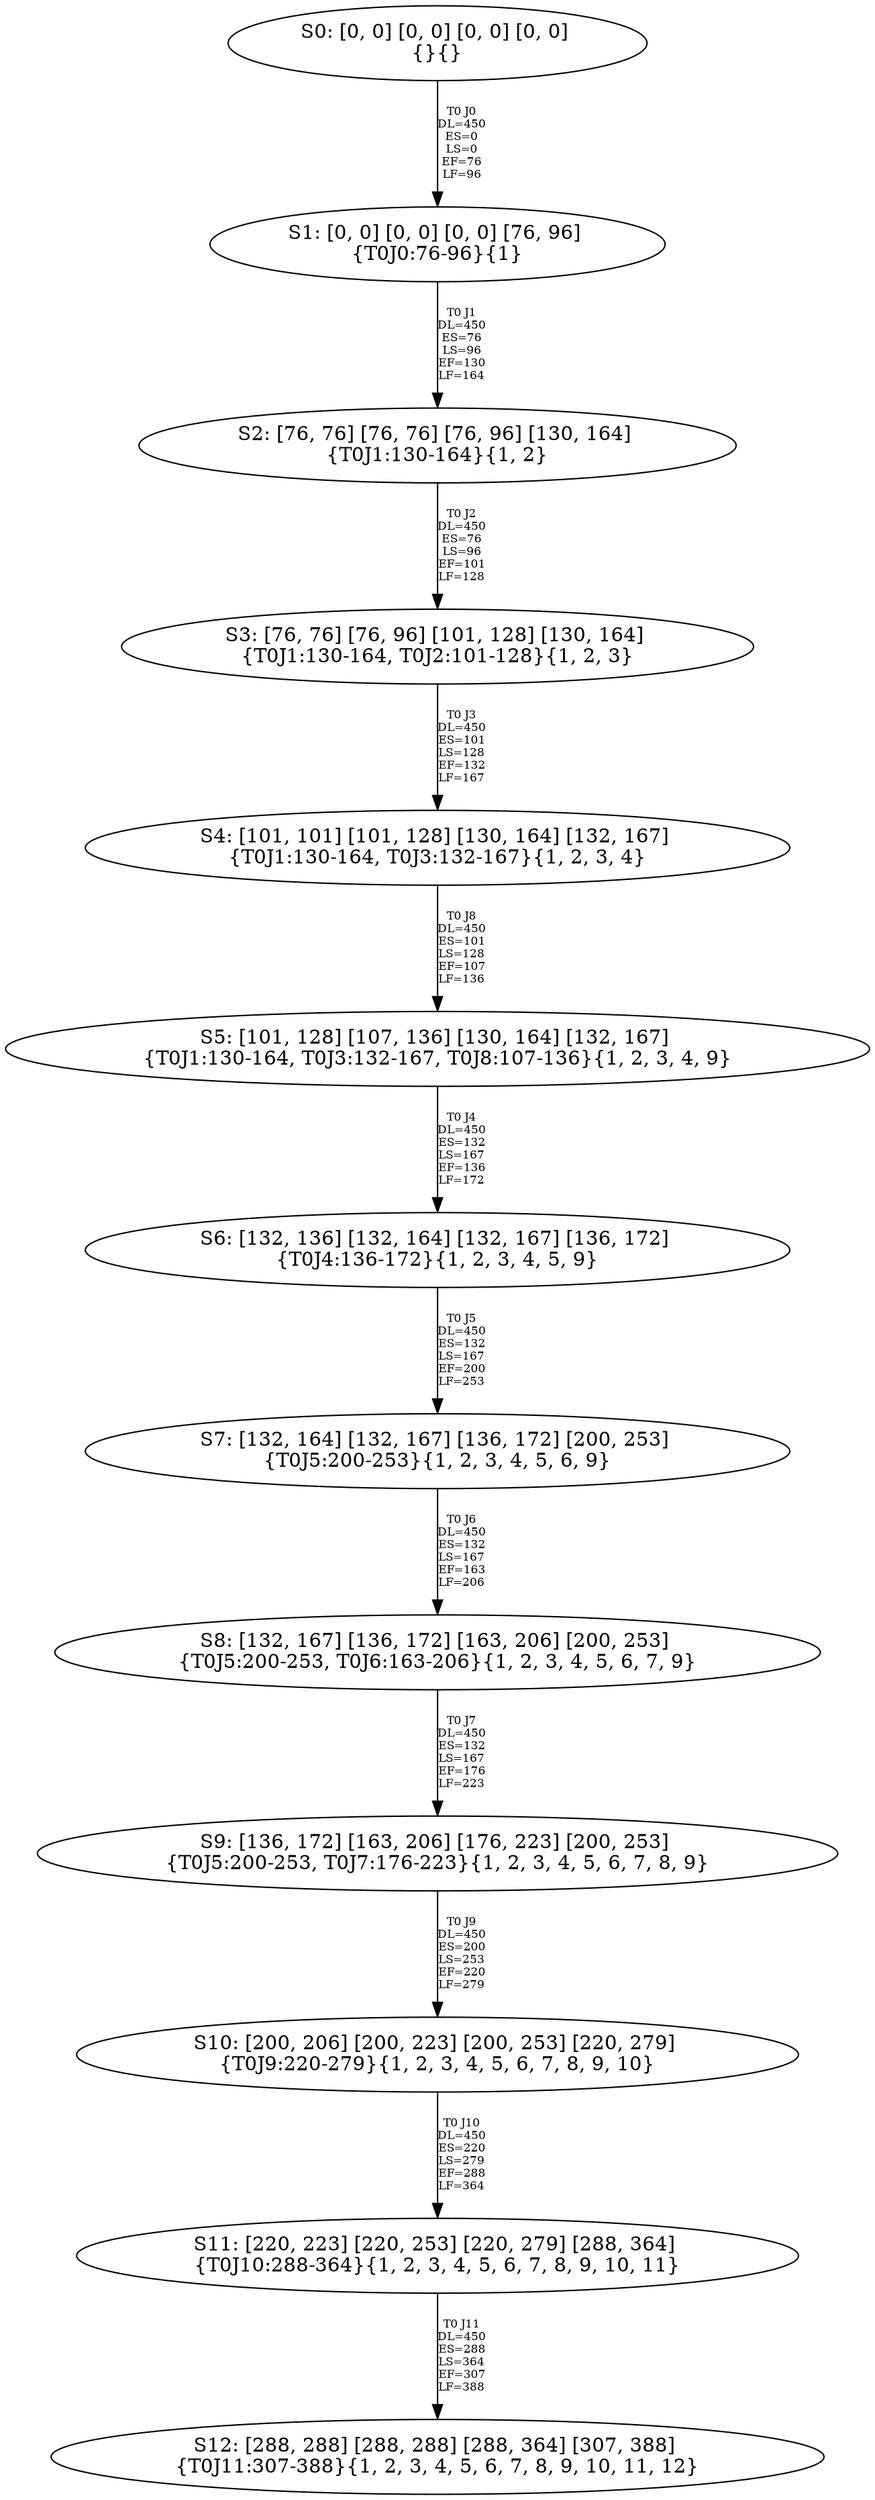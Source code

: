 digraph {
	S0[label="S0: [0, 0] [0, 0] [0, 0] [0, 0] \n{}{}"];
	S1[label="S1: [0, 0] [0, 0] [0, 0] [76, 96] \n{T0J0:76-96}{1}"];
	S2[label="S2: [76, 76] [76, 76] [76, 96] [130, 164] \n{T0J1:130-164}{1, 2}"];
	S3[label="S3: [76, 76] [76, 96] [101, 128] [130, 164] \n{T0J1:130-164, T0J2:101-128}{1, 2, 3}"];
	S4[label="S4: [101, 101] [101, 128] [130, 164] [132, 167] \n{T0J1:130-164, T0J3:132-167}{1, 2, 3, 4}"];
	S5[label="S5: [101, 128] [107, 136] [130, 164] [132, 167] \n{T0J1:130-164, T0J3:132-167, T0J8:107-136}{1, 2, 3, 4, 9}"];
	S6[label="S6: [132, 136] [132, 164] [132, 167] [136, 172] \n{T0J4:136-172}{1, 2, 3, 4, 5, 9}"];
	S7[label="S7: [132, 164] [132, 167] [136, 172] [200, 253] \n{T0J5:200-253}{1, 2, 3, 4, 5, 6, 9}"];
	S8[label="S8: [132, 167] [136, 172] [163, 206] [200, 253] \n{T0J5:200-253, T0J6:163-206}{1, 2, 3, 4, 5, 6, 7, 9}"];
	S9[label="S9: [136, 172] [163, 206] [176, 223] [200, 253] \n{T0J5:200-253, T0J7:176-223}{1, 2, 3, 4, 5, 6, 7, 8, 9}"];
	S10[label="S10: [200, 206] [200, 223] [200, 253] [220, 279] \n{T0J9:220-279}{1, 2, 3, 4, 5, 6, 7, 8, 9, 10}"];
	S11[label="S11: [220, 223] [220, 253] [220, 279] [288, 364] \n{T0J10:288-364}{1, 2, 3, 4, 5, 6, 7, 8, 9, 10, 11}"];
	S12[label="S12: [288, 288] [288, 288] [288, 364] [307, 388] \n{T0J11:307-388}{1, 2, 3, 4, 5, 6, 7, 8, 9, 10, 11, 12}"];
	S0 -> S1[label="T0 J0\nDL=450\nES=0\nLS=0\nEF=76\nLF=96",fontsize=8];
	S1 -> S2[label="T0 J1\nDL=450\nES=76\nLS=96\nEF=130\nLF=164",fontsize=8];
	S2 -> S3[label="T0 J2\nDL=450\nES=76\nLS=96\nEF=101\nLF=128",fontsize=8];
	S3 -> S4[label="T0 J3\nDL=450\nES=101\nLS=128\nEF=132\nLF=167",fontsize=8];
	S4 -> S5[label="T0 J8\nDL=450\nES=101\nLS=128\nEF=107\nLF=136",fontsize=8];
	S5 -> S6[label="T0 J4\nDL=450\nES=132\nLS=167\nEF=136\nLF=172",fontsize=8];
	S6 -> S7[label="T0 J5\nDL=450\nES=132\nLS=167\nEF=200\nLF=253",fontsize=8];
	S7 -> S8[label="T0 J6\nDL=450\nES=132\nLS=167\nEF=163\nLF=206",fontsize=8];
	S8 -> S9[label="T0 J7\nDL=450\nES=132\nLS=167\nEF=176\nLF=223",fontsize=8];
	S9 -> S10[label="T0 J9\nDL=450\nES=200\nLS=253\nEF=220\nLF=279",fontsize=8];
	S10 -> S11[label="T0 J10\nDL=450\nES=220\nLS=279\nEF=288\nLF=364",fontsize=8];
	S11 -> S12[label="T0 J11\nDL=450\nES=288\nLS=364\nEF=307\nLF=388",fontsize=8];
}

